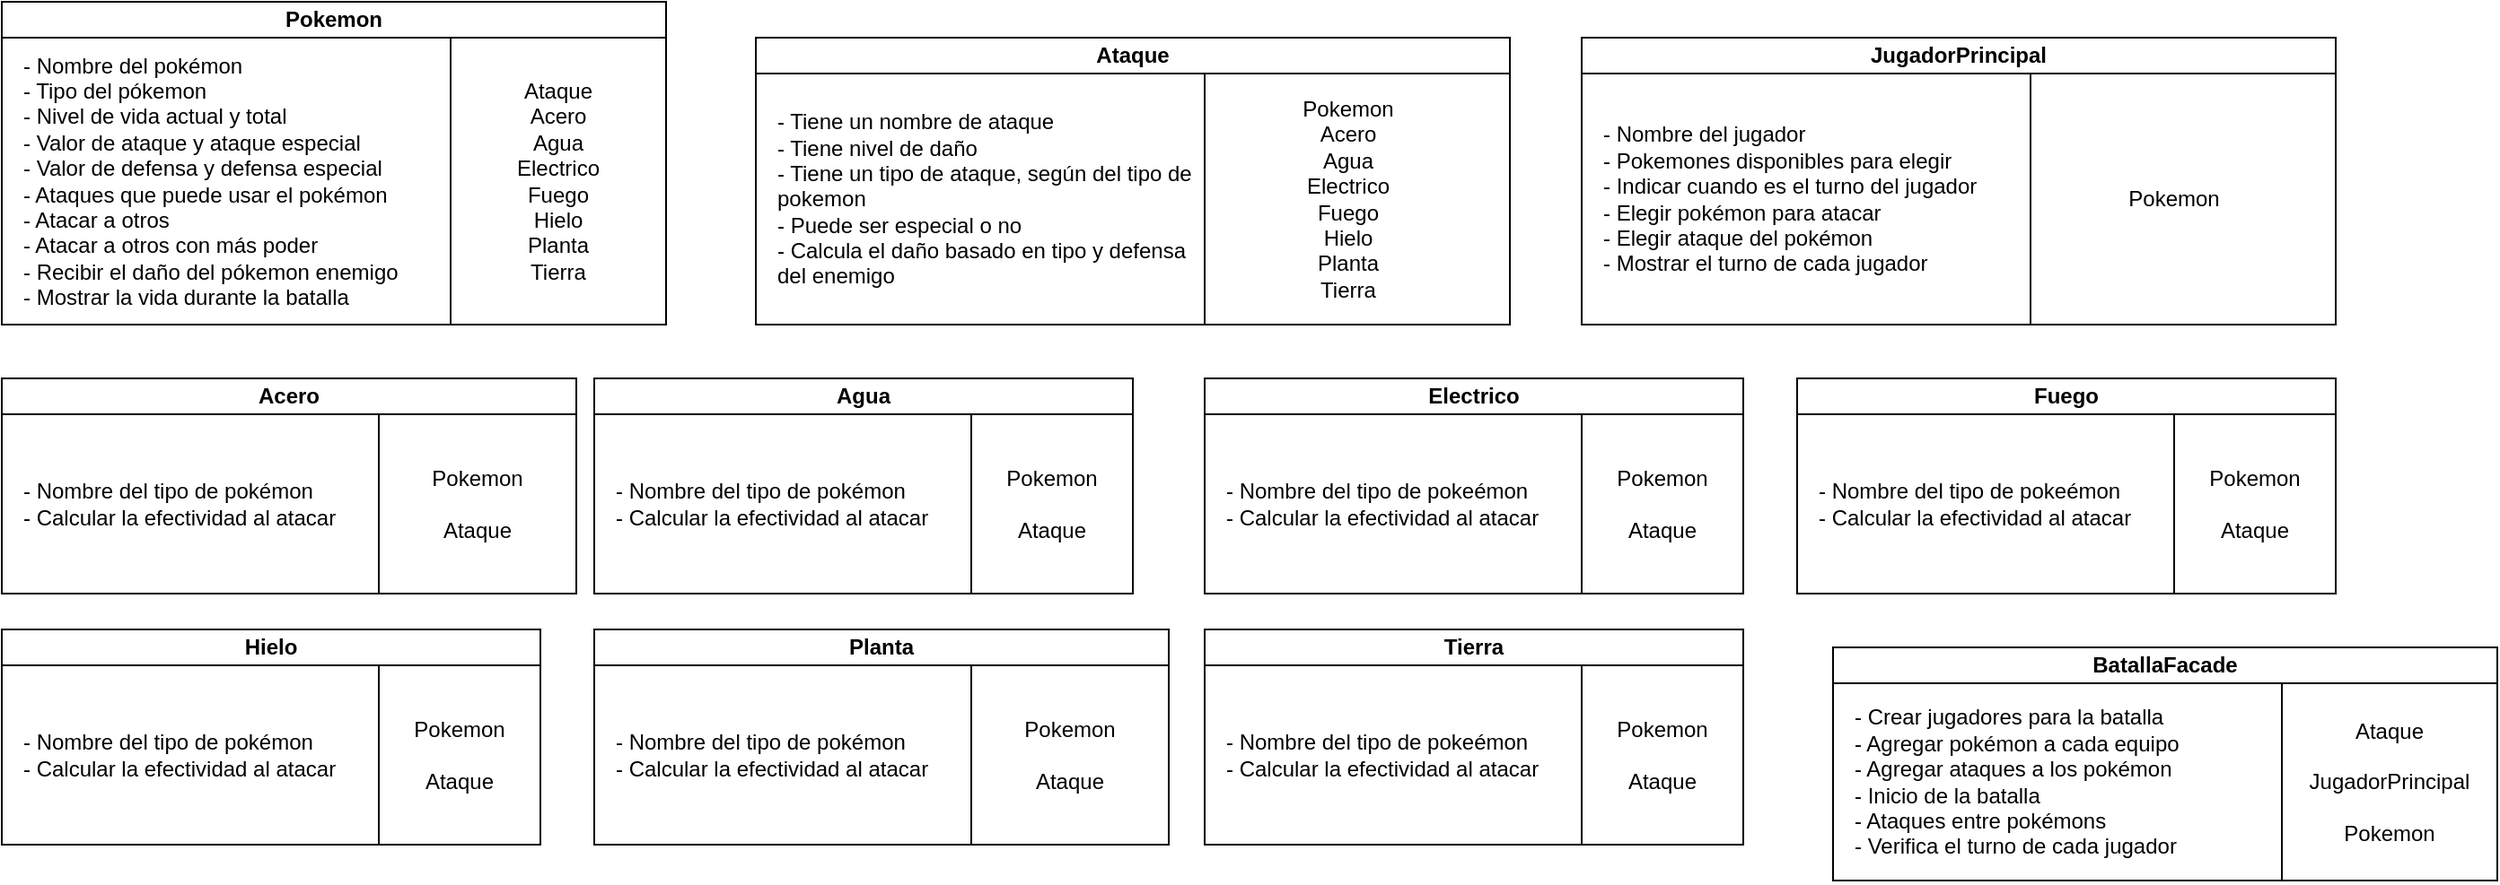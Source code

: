 <mxfile version="24.0.4" type="device">
  <diagram name="Página-1" id="uBa-ZxfVo51t8cMcVtil">
    <mxGraphModel dx="1843" dy="887" grid="1" gridSize="10" guides="1" tooltips="1" connect="1" arrows="1" fold="1" page="1" pageScale="1" pageWidth="827" pageHeight="1169" math="0" shadow="0">
      <root>
        <mxCell id="0" />
        <mxCell id="1" parent="0" />
        <mxCell id="x8lT5OQI2FOKMgvp1QR1-1" value="Ataque" style="swimlane;whiteSpace=wrap;html=1;startSize=20;" parent="1" vertex="1">
          <mxGeometry x="490" y="290" width="420" height="160" as="geometry" />
        </mxCell>
        <mxCell id="x8lT5OQI2FOKMgvp1QR1-2" value="- Tiene un nombre de ataque&lt;div&gt;- Tiene nivel de daño&lt;/div&gt;&lt;div&gt;- Tiene un tipo de ataque, según del tipo de pokemon&lt;/div&gt;&lt;div&gt;- Puede ser especial o no&lt;/div&gt;&lt;div&gt;- Calcula el daño basado en tipo y defensa del enemigo&lt;/div&gt;" style="text;html=1;align=left;verticalAlign=middle;whiteSpace=wrap;rounded=0;" parent="x8lT5OQI2FOKMgvp1QR1-1" vertex="1">
          <mxGeometry x="10" y="20" width="240" height="140" as="geometry" />
        </mxCell>
        <mxCell id="x8lT5OQI2FOKMgvp1QR1-3" value="" style="endArrow=none;html=1;rounded=0;exitX=1;exitY=1;exitDx=0;exitDy=0;" parent="x8lT5OQI2FOKMgvp1QR1-1" source="x8lT5OQI2FOKMgvp1QR1-2" edge="1">
          <mxGeometry width="50" height="50" relative="1" as="geometry">
            <mxPoint x="180" y="-140" as="sourcePoint" />
            <mxPoint x="250" y="20" as="targetPoint" />
          </mxGeometry>
        </mxCell>
        <mxCell id="x8lT5OQI2FOKMgvp1QR1-4" value="&lt;div&gt;&lt;span style=&quot;background-color: initial;&quot;&gt;Pokemon&lt;/span&gt;&lt;br&gt;&lt;/div&gt;&lt;div&gt;&lt;span style=&quot;background-color: initial;&quot;&gt;Acero&lt;/span&gt;&lt;/div&gt;&lt;div&gt;&lt;span style=&quot;background-color: initial;&quot;&gt;Agua&lt;/span&gt;&lt;/div&gt;&lt;div&gt;&lt;span style=&quot;background-color: initial;&quot;&gt;Electrico&lt;/span&gt;&lt;/div&gt;&lt;div&gt;&lt;span style=&quot;background-color: initial;&quot;&gt;Fuego&lt;/span&gt;&lt;/div&gt;&lt;div&gt;&lt;span style=&quot;background-color: initial;&quot;&gt;Hielo&lt;/span&gt;&lt;/div&gt;&lt;div&gt;&lt;span style=&quot;background-color: initial;&quot;&gt;Planta&lt;/span&gt;&lt;/div&gt;&lt;div&gt;&lt;span style=&quot;background-color: initial;&quot;&gt;Tierra&lt;/span&gt;&lt;/div&gt;" style="text;html=1;align=center;verticalAlign=middle;whiteSpace=wrap;rounded=0;" parent="x8lT5OQI2FOKMgvp1QR1-1" vertex="1">
          <mxGeometry x="300" y="75" width="60" height="30" as="geometry" />
        </mxCell>
        <mxCell id="n0_7weILmG-cv_jluciN-1" value="Pokemon" style="swimlane;whiteSpace=wrap;html=1;startSize=20;" parent="1" vertex="1">
          <mxGeometry x="70" y="270" width="370" height="180" as="geometry" />
        </mxCell>
        <mxCell id="n0_7weILmG-cv_jluciN-2" value="- Nombre del pokémon&lt;div&gt;&lt;div&gt;&lt;div&gt;- Tipo del pókemon&lt;/div&gt;&lt;div&gt;- Nivel de vida actual y total&lt;/div&gt;&lt;div&gt;- Valor de ataque y ataque especial&lt;/div&gt;&lt;/div&gt;&lt;div&gt;- Valor de defensa y defensa especial&lt;/div&gt;&lt;div&gt;- Ataques que puede usar el pokémon&lt;/div&gt;&lt;div&gt;- Atacar a otros&lt;/div&gt;&lt;div&gt;- Atacar a otros con más poder&lt;/div&gt;&lt;div&gt;- Recibir el daño del pókemon enemigo&lt;/div&gt;&lt;div&gt;- Mostrar la vida durante la batalla&lt;/div&gt;&lt;/div&gt;" style="text;html=1;align=left;verticalAlign=middle;whiteSpace=wrap;rounded=0;" parent="n0_7weILmG-cv_jluciN-1" vertex="1">
          <mxGeometry x="10" y="20" width="240" height="160" as="geometry" />
        </mxCell>
        <mxCell id="n0_7weILmG-cv_jluciN-3" value="" style="endArrow=none;html=1;rounded=0;exitX=1;exitY=1;exitDx=0;exitDy=0;" parent="n0_7weILmG-cv_jluciN-1" source="n0_7weILmG-cv_jluciN-2" edge="1">
          <mxGeometry width="50" height="50" relative="1" as="geometry">
            <mxPoint x="284" y="240" as="sourcePoint" />
            <mxPoint x="250" y="20" as="targetPoint" />
            <Array as="points">
              <mxPoint x="250" y="20" />
            </Array>
          </mxGeometry>
        </mxCell>
        <mxCell id="j6lhShgngt4Xnt18DybT-12" value="&lt;div&gt;Ataque&lt;/div&gt;&lt;div&gt;&lt;span style=&quot;background-color: initial;&quot;&gt;Acero&lt;/span&gt;&lt;/div&gt;&lt;div&gt;&lt;span style=&quot;background-color: initial;&quot;&gt;Agua&lt;/span&gt;&lt;/div&gt;&lt;div&gt;&lt;span style=&quot;background-color: initial;&quot;&gt;Electrico&lt;/span&gt;&lt;/div&gt;&lt;div&gt;&lt;span style=&quot;background-color: initial;&quot;&gt;Fuego&lt;/span&gt;&lt;/div&gt;&lt;div&gt;&lt;span style=&quot;background-color: initial;&quot;&gt;Hielo&lt;/span&gt;&lt;/div&gt;&lt;div&gt;&lt;span style=&quot;background-color: initial;&quot;&gt;Planta&lt;/span&gt;&lt;/div&gt;&lt;div&gt;&lt;span style=&quot;background-color: initial;&quot;&gt;Tierra&lt;/span&gt;&lt;/div&gt;" style="text;html=1;align=center;verticalAlign=middle;whiteSpace=wrap;rounded=0;" parent="n0_7weILmG-cv_jluciN-1" vertex="1">
          <mxGeometry x="280" y="85" width="60" height="30" as="geometry" />
        </mxCell>
        <mxCell id="n0_7weILmG-cv_jluciN-6" value="Acero" style="swimlane;whiteSpace=wrap;html=1;startSize=20;" parent="1" vertex="1">
          <mxGeometry x="70" y="480" width="320" height="120" as="geometry" />
        </mxCell>
        <mxCell id="n0_7weILmG-cv_jluciN-7" value="- Nombre del tipo de pokémon&lt;div&gt;&lt;div&gt;&lt;div&gt;- Calcular la efectividad al atacar&lt;/div&gt;&lt;/div&gt;&lt;/div&gt;" style="text;html=1;align=left;verticalAlign=middle;whiteSpace=wrap;rounded=0;" parent="n0_7weILmG-cv_jluciN-6" vertex="1">
          <mxGeometry x="10" y="20" width="200" height="100" as="geometry" />
        </mxCell>
        <mxCell id="n0_7weILmG-cv_jluciN-8" value="" style="endArrow=none;html=1;rounded=0;" parent="n0_7weILmG-cv_jluciN-6" edge="1">
          <mxGeometry width="50" height="50" relative="1" as="geometry">
            <mxPoint x="210" y="120" as="sourcePoint" />
            <mxPoint x="210" y="20" as="targetPoint" />
            <Array as="points">
              <mxPoint x="210" y="20" />
            </Array>
          </mxGeometry>
        </mxCell>
        <mxCell id="j6lhShgngt4Xnt18DybT-11" value="&lt;div&gt;&lt;div&gt;&lt;div&gt;Pokemon&lt;/div&gt;&lt;div&gt;&lt;br&gt;&lt;/div&gt;&lt;div&gt;Ataque&lt;/div&gt;&lt;/div&gt;&lt;/div&gt;" style="text;html=1;align=center;verticalAlign=middle;whiteSpace=wrap;rounded=0;" parent="n0_7weILmG-cv_jluciN-6" vertex="1">
          <mxGeometry x="220" y="45" width="90" height="50" as="geometry" />
        </mxCell>
        <mxCell id="n0_7weILmG-cv_jluciN-14" value="Electrico" style="swimlane;whiteSpace=wrap;html=1;startSize=20;" parent="1" vertex="1">
          <mxGeometry x="740" y="480" width="300" height="120" as="geometry" />
        </mxCell>
        <mxCell id="n0_7weILmG-cv_jluciN-15" value="- Nombre del tipo de pokeémon&lt;div&gt;&lt;div&gt;&lt;div&gt;- Calcular la efectividad al atacar&lt;/div&gt;&lt;/div&gt;&lt;/div&gt;" style="text;html=1;align=left;verticalAlign=middle;whiteSpace=wrap;rounded=0;" parent="n0_7weILmG-cv_jluciN-14" vertex="1">
          <mxGeometry x="10" y="20" width="200" height="100" as="geometry" />
        </mxCell>
        <mxCell id="n0_7weILmG-cv_jluciN-16" value="" style="endArrow=none;html=1;rounded=0;" parent="n0_7weILmG-cv_jluciN-14" edge="1">
          <mxGeometry width="50" height="50" relative="1" as="geometry">
            <mxPoint x="210" y="120" as="sourcePoint" />
            <mxPoint x="210" y="20" as="targetPoint" />
            <Array as="points">
              <mxPoint x="210" y="20" />
            </Array>
          </mxGeometry>
        </mxCell>
        <mxCell id="j6lhShgngt4Xnt18DybT-6" value="&lt;div&gt;&lt;div&gt;&lt;div&gt;Pokemon&lt;/div&gt;&lt;div&gt;&lt;br&gt;&lt;/div&gt;&lt;div&gt;Ataque&lt;/div&gt;&lt;/div&gt;&lt;/div&gt;" style="text;html=1;align=center;verticalAlign=middle;whiteSpace=wrap;rounded=0;" parent="n0_7weILmG-cv_jluciN-14" vertex="1">
          <mxGeometry x="210" y="45" width="90" height="50" as="geometry" />
        </mxCell>
        <mxCell id="n0_7weILmG-cv_jluciN-18" value="Agua" style="swimlane;whiteSpace=wrap;html=1;startSize=20;" parent="1" vertex="1">
          <mxGeometry x="400" y="480" width="300" height="120" as="geometry" />
        </mxCell>
        <mxCell id="n0_7weILmG-cv_jluciN-19" value="- Nombre del tipo de pokémon&lt;div&gt;&lt;div&gt;&lt;div&gt;- Calcular la efectividad al atacar&lt;/div&gt;&lt;/div&gt;&lt;/div&gt;" style="text;html=1;align=left;verticalAlign=middle;whiteSpace=wrap;rounded=0;" parent="n0_7weILmG-cv_jluciN-18" vertex="1">
          <mxGeometry x="10" y="20" width="200" height="100" as="geometry" />
        </mxCell>
        <mxCell id="n0_7weILmG-cv_jluciN-20" value="" style="endArrow=none;html=1;rounded=0;" parent="n0_7weILmG-cv_jluciN-18" edge="1">
          <mxGeometry width="50" height="50" relative="1" as="geometry">
            <mxPoint x="210" y="120" as="sourcePoint" />
            <mxPoint x="210" y="20" as="targetPoint" />
            <Array as="points">
              <mxPoint x="210" y="20" />
            </Array>
          </mxGeometry>
        </mxCell>
        <mxCell id="j6lhShgngt4Xnt18DybT-5" value="&lt;div&gt;&lt;div&gt;&lt;div&gt;Pokemon&lt;/div&gt;&lt;div&gt;&lt;br&gt;&lt;/div&gt;&lt;div&gt;Ataque&lt;/div&gt;&lt;/div&gt;&lt;/div&gt;" style="text;html=1;align=center;verticalAlign=middle;whiteSpace=wrap;rounded=0;" parent="n0_7weILmG-cv_jluciN-18" vertex="1">
          <mxGeometry x="210" y="45" width="90" height="50" as="geometry" />
        </mxCell>
        <mxCell id="n0_7weILmG-cv_jluciN-22" value="Fuego" style="swimlane;whiteSpace=wrap;html=1;startSize=20;" parent="1" vertex="1">
          <mxGeometry x="1070" y="480" width="300" height="120" as="geometry" />
        </mxCell>
        <mxCell id="n0_7weILmG-cv_jluciN-23" value="- Nombre del tipo de pokeémon&lt;div&gt;&lt;div&gt;&lt;div&gt;- Calcular la efectividad al atacar&lt;/div&gt;&lt;/div&gt;&lt;/div&gt;" style="text;html=1;align=left;verticalAlign=middle;whiteSpace=wrap;rounded=0;" parent="n0_7weILmG-cv_jluciN-22" vertex="1">
          <mxGeometry x="10" y="20" width="200" height="100" as="geometry" />
        </mxCell>
        <mxCell id="n0_7weILmG-cv_jluciN-24" value="" style="endArrow=none;html=1;rounded=0;" parent="n0_7weILmG-cv_jluciN-22" edge="1">
          <mxGeometry width="50" height="50" relative="1" as="geometry">
            <mxPoint x="210" y="120" as="sourcePoint" />
            <mxPoint x="210" y="20" as="targetPoint" />
            <Array as="points">
              <mxPoint x="210" y="20" />
            </Array>
          </mxGeometry>
        </mxCell>
        <mxCell id="j6lhShgngt4Xnt18DybT-7" value="&lt;div&gt;&lt;div&gt;&lt;div&gt;Pokemon&lt;/div&gt;&lt;div&gt;&lt;br&gt;&lt;/div&gt;&lt;div&gt;Ataque&lt;/div&gt;&lt;/div&gt;&lt;/div&gt;" style="text;html=1;align=center;verticalAlign=middle;whiteSpace=wrap;rounded=0;" parent="n0_7weILmG-cv_jluciN-22" vertex="1">
          <mxGeometry x="210" y="45" width="90" height="50" as="geometry" />
        </mxCell>
        <mxCell id="n0_7weILmG-cv_jluciN-26" value="Hielo&lt;span style=&quot;color: rgba(0, 0, 0, 0); font-family: monospace; font-size: 0px; font-weight: 400; text-align: start; text-wrap: nowrap;&quot;&gt;%3CmxGraphModel%3E%3Croot%3E%3CmxCell%20id%3D%220%22%2F%3E%3CmxCell%20id%3D%221%22%20parent%3D%220%22%2F%3E%3CmxCell%20id%3D%222%22%20value%3D%22Agua%22%20style%3D%22swimlane%3BwhiteSpace%3Dwrap%3Bhtml%3D1%3BstartSize%3D20%3B%22%20vertex%3D%221%22%20parent%3D%221%22%3E%3CmxGeometry%20x%3D%2270%22%20y%3D%22630%22%20width%3D%22300%22%20height%3D%22120%22%20as%3D%22geometry%22%2F%3E%3C%2FmxCell%3E%3CmxCell%20id%3D%223%22%20value%3D%22-%20Nombre%20del%20tipo%20de%20poke%C3%A9mon%26lt%3Bdiv%26gt%3B%26lt%3Bdiv%26gt%3B%26lt%3Bdiv%26gt%3B-%20Calcular%20la%20efectividad%20al%20atacar%26lt%3B%2Fdiv%26gt%3B%26lt%3B%2Fdiv%26gt%3B%26lt%3B%2Fdiv%26gt%3B%22%20style%3D%22text%3Bhtml%3D1%3Balign%3Dleft%3BverticalAlign%3Dmiddle%3BwhiteSpace%3Dwrap%3Brounded%3D0%3B%22%20vertex%3D%221%22%20parent%3D%222%22%3E%3CmxGeometry%20x%3D%2210%22%20y%3D%2220%22%20width%3D%22200%22%20height%3D%22100%22%20as%3D%22geometry%22%2F%3E%3C%2FmxCell%3E%3CmxCell%20id%3D%224%22%20value%3D%22%22%20style%3D%22endArrow%3Dnone%3Bhtml%3D1%3Brounded%3D0%3B%22%20edge%3D%221%22%20parent%3D%222%22%3E%3CmxGeometry%20width%3D%2250%22%20height%3D%2250%22%20relative%3D%221%22%20as%3D%22geometry%22%3E%3CmxPoint%20x%3D%22210%22%20y%3D%22120%22%20as%3D%22sourcePoint%22%2F%3E%3CmxPoint%20x%3D%22210%22%20y%3D%2220%22%20as%3D%22targetPoint%22%2F%3E%3CArray%20as%3D%22points%22%3E%3CmxPoint%20x%3D%22210%22%20y%3D%2220%22%2F%3E%3C%2FArray%3E%3C%2FmxGeometry%3E%3C%2FmxCell%3E%3CmxCell%20id%3D%225%22%20value%3D%22IPokemon%26lt%3Bdiv%26gt%3B%26lt%3Bbr%26gt%3B%26lt%3B%2Fdiv%26gt%3B%26lt%3Bdiv%26gt%3BITipo%26lt%3B%2Fdiv%26gt%3B%26lt%3Bdiv%26gt%3B%26lt%3Bbr%26gt%3B%26lt%3B%2Fdiv%26gt%3B%26lt%3Bdiv%26gt%3BIJugador%26lt%3Bbr%26gt%3B%26lt%3Bdiv%26gt%3B%26lt%3Bbr%26gt%3B%26lt%3Bdiv%26gt%3BAtaque%26lt%3B%2Fdiv%26gt%3B%26lt%3B%2Fdiv%26gt%3B%26lt%3B%2Fdiv%26gt%3B%22%20style%3D%22text%3Bhtml%3D1%3Balign%3Dcenter%3BverticalAlign%3Dmiddle%3BwhiteSpace%3Dwrap%3Brounded%3D0%3B%22%20vertex%3D%221%22%20parent%3D%222%22%3E%3CmxGeometry%20x%3D%22200%22%20y%3D%2267.5%22%20width%3D%22120%22%20height%3D%225%22%20as%3D%22geometry%22%2F%3E%3C%2FmxCell%3E%3C%2Froot%3E%3C%2FmxGraphModel%3E&lt;/span&gt;" style="swimlane;whiteSpace=wrap;html=1;startSize=20;" parent="1" vertex="1">
          <mxGeometry x="70" y="620" width="300" height="120" as="geometry" />
        </mxCell>
        <mxCell id="n0_7weILmG-cv_jluciN-27" value="- Nombre del tipo de pokémon&lt;div&gt;&lt;div&gt;&lt;div&gt;- Calcular la efectividad al atacar&lt;/div&gt;&lt;/div&gt;&lt;/div&gt;" style="text;html=1;align=left;verticalAlign=middle;whiteSpace=wrap;rounded=0;" parent="n0_7weILmG-cv_jluciN-26" vertex="1">
          <mxGeometry x="10" y="20" width="200" height="100" as="geometry" />
        </mxCell>
        <mxCell id="n0_7weILmG-cv_jluciN-28" value="" style="endArrow=none;html=1;rounded=0;" parent="n0_7weILmG-cv_jluciN-26" edge="1">
          <mxGeometry width="50" height="50" relative="1" as="geometry">
            <mxPoint x="210" y="120" as="sourcePoint" />
            <mxPoint x="210" y="20" as="targetPoint" />
            <Array as="points">
              <mxPoint x="210" y="20" />
            </Array>
          </mxGeometry>
        </mxCell>
        <mxCell id="j6lhShgngt4Xnt18DybT-10" value="&lt;div&gt;&lt;div&gt;&lt;div&gt;Pokemon&lt;/div&gt;&lt;div&gt;&lt;br&gt;&lt;/div&gt;&lt;div&gt;Ataque&lt;/div&gt;&lt;/div&gt;&lt;/div&gt;" style="text;html=1;align=center;verticalAlign=middle;whiteSpace=wrap;rounded=0;" parent="n0_7weILmG-cv_jluciN-26" vertex="1">
          <mxGeometry x="210" y="45" width="90" height="50" as="geometry" />
        </mxCell>
        <mxCell id="n0_7weILmG-cv_jluciN-35" value="Tierra" style="swimlane;whiteSpace=wrap;html=1;startSize=20;" parent="1" vertex="1">
          <mxGeometry x="740" y="620" width="300" height="120" as="geometry" />
        </mxCell>
        <mxCell id="n0_7weILmG-cv_jluciN-36" value="- Nombre del tipo de pokeémon&lt;div&gt;&lt;div&gt;&lt;div&gt;- Calcular la efectividad al atacar&lt;/div&gt;&lt;/div&gt;&lt;/div&gt;" style="text;html=1;align=left;verticalAlign=middle;whiteSpace=wrap;rounded=0;" parent="n0_7weILmG-cv_jluciN-35" vertex="1">
          <mxGeometry x="10" y="20" width="200" height="100" as="geometry" />
        </mxCell>
        <mxCell id="n0_7weILmG-cv_jluciN-37" value="" style="endArrow=none;html=1;rounded=0;" parent="n0_7weILmG-cv_jluciN-35" edge="1">
          <mxGeometry width="50" height="50" relative="1" as="geometry">
            <mxPoint x="210" y="120" as="sourcePoint" />
            <mxPoint x="210" y="20" as="targetPoint" />
            <Array as="points">
              <mxPoint x="210" y="20" />
            </Array>
          </mxGeometry>
        </mxCell>
        <mxCell id="j6lhShgngt4Xnt18DybT-8" value="&lt;div&gt;&lt;div&gt;&lt;div&gt;Pokemon&lt;/div&gt;&lt;div&gt;&lt;br&gt;&lt;/div&gt;&lt;div&gt;Ataque&lt;/div&gt;&lt;/div&gt;&lt;/div&gt;" style="text;html=1;align=center;verticalAlign=middle;whiteSpace=wrap;rounded=0;" parent="n0_7weILmG-cv_jluciN-35" vertex="1">
          <mxGeometry x="210" y="45" width="90" height="50" as="geometry" />
        </mxCell>
        <mxCell id="n0_7weILmG-cv_jluciN-39" value="Planta" style="swimlane;whiteSpace=wrap;html=1;startSize=20;" parent="1" vertex="1">
          <mxGeometry x="400" y="620" width="320" height="120" as="geometry" />
        </mxCell>
        <mxCell id="n0_7weILmG-cv_jluciN-40" value="- Nombre del tipo de pokémon&lt;div&gt;&lt;div&gt;&lt;div&gt;- Calcular la efectividad al atacar&lt;/div&gt;&lt;/div&gt;&lt;/div&gt;" style="text;html=1;align=left;verticalAlign=middle;whiteSpace=wrap;rounded=0;" parent="n0_7weILmG-cv_jluciN-39" vertex="1">
          <mxGeometry x="10" y="20" width="200" height="100" as="geometry" />
        </mxCell>
        <mxCell id="n0_7weILmG-cv_jluciN-41" value="" style="endArrow=none;html=1;rounded=0;" parent="n0_7weILmG-cv_jluciN-39" edge="1">
          <mxGeometry width="50" height="50" relative="1" as="geometry">
            <mxPoint x="210" y="120" as="sourcePoint" />
            <mxPoint x="210" y="20" as="targetPoint" />
            <Array as="points">
              <mxPoint x="210" y="20" />
            </Array>
          </mxGeometry>
        </mxCell>
        <mxCell id="j6lhShgngt4Xnt18DybT-9" value="&lt;div&gt;&lt;div&gt;&lt;div&gt;Pokemon&lt;/div&gt;&lt;div&gt;&lt;br&gt;&lt;/div&gt;&lt;div&gt;Ataque&lt;/div&gt;&lt;/div&gt;&lt;/div&gt;" style="text;html=1;align=center;verticalAlign=middle;whiteSpace=wrap;rounded=0;" parent="n0_7weILmG-cv_jluciN-39" vertex="1">
          <mxGeometry x="220" y="45" width="90" height="50" as="geometry" />
        </mxCell>
        <mxCell id="n0_7weILmG-cv_jluciN-44" value="JugadorPrincipal" style="swimlane;whiteSpace=wrap;html=1;startSize=20;" parent="1" vertex="1">
          <mxGeometry x="950" y="290" width="420" height="160" as="geometry" />
        </mxCell>
        <mxCell id="n0_7weILmG-cv_jluciN-45" value="&lt;div&gt;- Nombre del jugador&lt;/div&gt;&lt;div&gt;- Pokemones disponibles para elegir&lt;/div&gt;&lt;div&gt;&lt;span style=&quot;background-color: initial;&quot;&gt;- Indicar cuando es el turno del jugador&lt;/span&gt;&lt;/div&gt;&lt;div&gt;&lt;div&gt;&lt;span style=&quot;background-color: initial;&quot;&gt;- Elegir pokémon para atacar&lt;/span&gt;&lt;br&gt;&lt;/div&gt;&lt;div&gt;- Elegir ataque del pokémon&amp;nbsp;&lt;/div&gt;&lt;div&gt;- Mostrar el turno de cada jugador&lt;/div&gt;&lt;/div&gt;" style="text;html=1;align=left;verticalAlign=middle;whiteSpace=wrap;rounded=0;" parent="n0_7weILmG-cv_jluciN-44" vertex="1">
          <mxGeometry x="10" y="20" width="240" height="140" as="geometry" />
        </mxCell>
        <mxCell id="n0_7weILmG-cv_jluciN-46" value="" style="endArrow=none;html=1;rounded=0;exitX=1;exitY=1;exitDx=0;exitDy=0;" parent="n0_7weILmG-cv_jluciN-44" source="n0_7weILmG-cv_jluciN-45" edge="1">
          <mxGeometry width="50" height="50" relative="1" as="geometry">
            <mxPoint x="180" y="-140" as="sourcePoint" />
            <mxPoint x="250" y="20" as="targetPoint" />
          </mxGeometry>
        </mxCell>
        <mxCell id="j6lhShgngt4Xnt18DybT-3" value="&lt;div&gt;&lt;span style=&quot;background-color: initial;&quot;&gt;Pokemon&lt;/span&gt;&lt;/div&gt;" style="text;html=1;align=center;verticalAlign=middle;whiteSpace=wrap;rounded=0;" parent="n0_7weILmG-cv_jluciN-44" vertex="1">
          <mxGeometry x="300" y="75" width="60" height="30" as="geometry" />
        </mxCell>
        <mxCell id="E_jvluzYn_0J_q_-xFMG-1" value="BatallaFacade" style="swimlane;whiteSpace=wrap;html=1;startSize=20;" parent="1" vertex="1">
          <mxGeometry x="1090" y="630" width="370" height="130" as="geometry" />
        </mxCell>
        <mxCell id="E_jvluzYn_0J_q_-xFMG-2" value="- Crear jugadores para la batalla&lt;div&gt;&lt;div&gt;&lt;div&gt;- Agregar pokémon a cada equipo&amp;nbsp;&lt;/div&gt;&lt;div&gt;- Agregar ataques a los pokémon&lt;/div&gt;&lt;div&gt;- Inicio de la batalla&lt;/div&gt;&lt;/div&gt;&lt;div&gt;- Ataques entre pokémons&lt;/div&gt;&lt;div&gt;- Verifica el turno de cada jugador&lt;/div&gt;&lt;/div&gt;" style="text;html=1;align=left;verticalAlign=middle;whiteSpace=wrap;rounded=0;" parent="E_jvluzYn_0J_q_-xFMG-1" vertex="1">
          <mxGeometry x="10" y="20" width="240" height="110" as="geometry" />
        </mxCell>
        <mxCell id="E_jvluzYn_0J_q_-xFMG-3" value="" style="endArrow=none;html=1;rounded=0;exitX=1;exitY=1;exitDx=0;exitDy=0;" parent="E_jvluzYn_0J_q_-xFMG-1" source="E_jvluzYn_0J_q_-xFMG-2" edge="1">
          <mxGeometry width="50" height="50" relative="1" as="geometry">
            <mxPoint x="284" y="240" as="sourcePoint" />
            <mxPoint x="250" y="20" as="targetPoint" />
            <Array as="points">
              <mxPoint x="250" y="20" />
            </Array>
          </mxGeometry>
        </mxCell>
        <mxCell id="E_jvluzYn_0J_q_-xFMG-4" value="&lt;div&gt;Ataque&lt;/div&gt;&lt;div&gt;&lt;br&gt;&lt;/div&gt;&lt;div&gt;JugadorPrincipal&lt;/div&gt;&lt;div&gt;&lt;br&gt;&lt;/div&gt;&lt;div&gt;Pokemon&lt;/div&gt;" style="text;html=1;align=center;verticalAlign=middle;whiteSpace=wrap;rounded=0;" parent="E_jvluzYn_0J_q_-xFMG-1" vertex="1">
          <mxGeometry x="260" y="20" width="100" height="110" as="geometry" />
        </mxCell>
      </root>
    </mxGraphModel>
  </diagram>
</mxfile>
